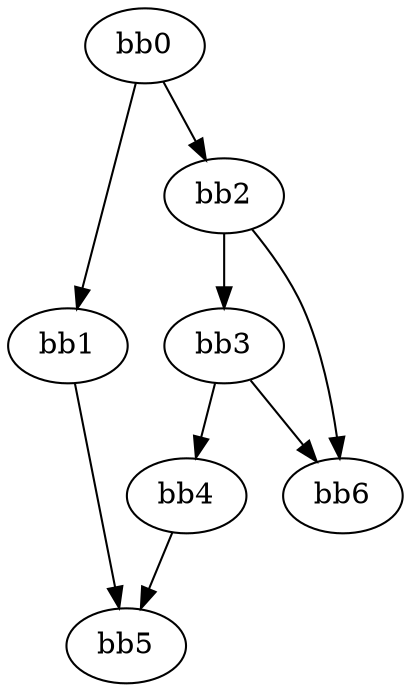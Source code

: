 digraph {
    0 [ label = "bb0\l" ]
    1 [ label = "bb1\l" ]
    2 [ label = "bb2\l" ]
    3 [ label = "bb3\l" ]
    4 [ label = "bb4\l" ]
    5 [ label = "bb5\l" ]
    6 [ label = "bb6\l" ]
    0 -> 1 [ ]
    0 -> 2 [ ]
    1 -> 5 [ ]
    2 -> 3 [ ]
    2 -> 6 [ ]
    3 -> 4 [ ]
    3 -> 6 [ ]
    4 -> 5 [ ]
}

